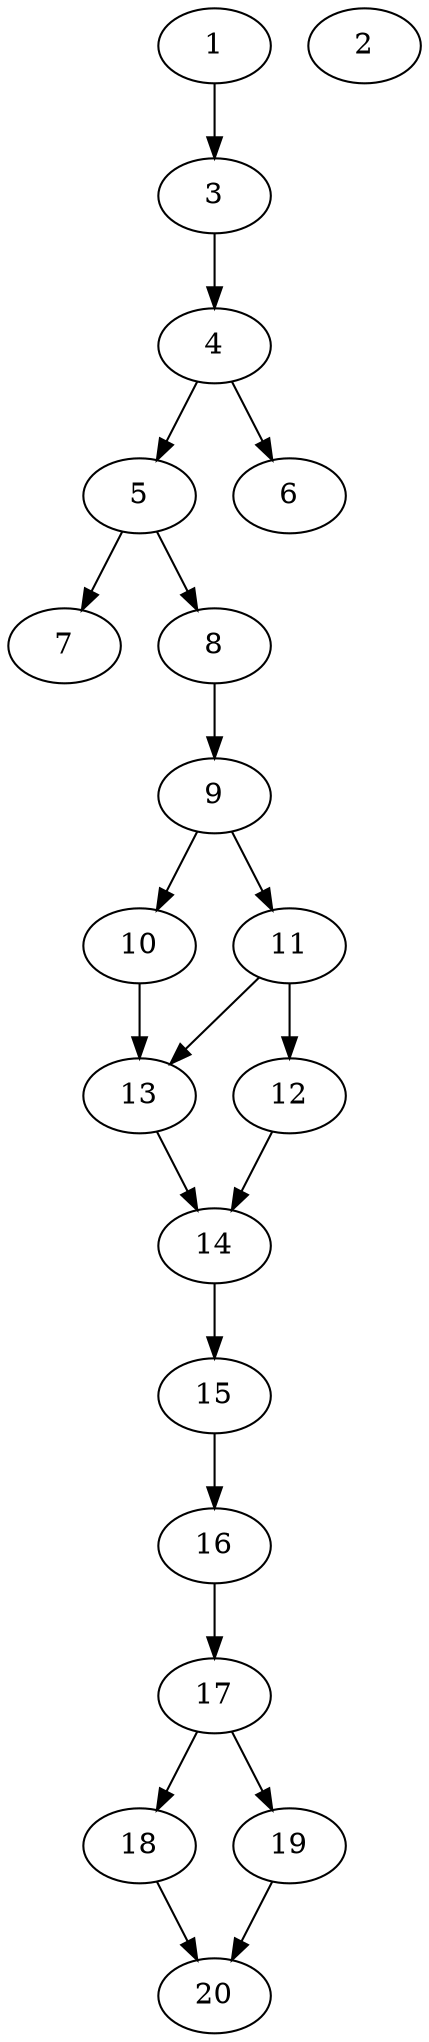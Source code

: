 // DAG automatically generated by daggen at Thu Oct  3 13:58:42 2019
// ./daggen --dot -n 20 --ccr 0.5 --fat 0.3 --regular 0.5 --density 0.7 --mindata 5242880 --maxdata 52428800 
digraph G {
  1 [size="21569536", alpha="0.19", expect_size="10784768"] 
  1 -> 3 [size ="10784768"]
  2 [size="20584448", alpha="0.18", expect_size="10292224"] 
  3 [size="77258752", alpha="0.11", expect_size="38629376"] 
  3 -> 4 [size ="38629376"]
  4 [size="62896128", alpha="0.18", expect_size="31448064"] 
  4 -> 5 [size ="31448064"]
  4 -> 6 [size ="31448064"]
  5 [size="10881024", alpha="0.02", expect_size="5440512"] 
  5 -> 7 [size ="5440512"]
  5 -> 8 [size ="5440512"]
  6 [size="73138176", alpha="0.12", expect_size="36569088"] 
  7 [size="98330624", alpha="0.09", expect_size="49165312"] 
  8 [size="53157888", alpha="0.08", expect_size="26578944"] 
  8 -> 9 [size ="26578944"]
  9 [size="100950016", alpha="0.12", expect_size="50475008"] 
  9 -> 10 [size ="50475008"]
  9 -> 11 [size ="50475008"]
  10 [size="50495488", alpha="0.05", expect_size="25247744"] 
  10 -> 13 [size ="25247744"]
  11 [size="85821440", alpha="0.18", expect_size="42910720"] 
  11 -> 12 [size ="42910720"]
  11 -> 13 [size ="42910720"]
  12 [size="78764032", alpha="0.00", expect_size="39382016"] 
  12 -> 14 [size ="39382016"]
  13 [size="67696640", alpha="0.06", expect_size="33848320"] 
  13 -> 14 [size ="33848320"]
  14 [size="23361536", alpha="0.16", expect_size="11680768"] 
  14 -> 15 [size ="11680768"]
  15 [size="11927552", alpha="0.07", expect_size="5963776"] 
  15 -> 16 [size ="5963776"]
  16 [size="22198272", alpha="0.14", expect_size="11099136"] 
  16 -> 17 [size ="11099136"]
  17 [size="80652288", alpha="0.11", expect_size="40326144"] 
  17 -> 18 [size ="40326144"]
  17 -> 19 [size ="40326144"]
  18 [size="27754496", alpha="0.14", expect_size="13877248"] 
  18 -> 20 [size ="13877248"]
  19 [size="64368640", alpha="0.05", expect_size="32184320"] 
  19 -> 20 [size ="32184320"]
  20 [size="27269120", alpha="0.04", expect_size="13634560"] 
}
